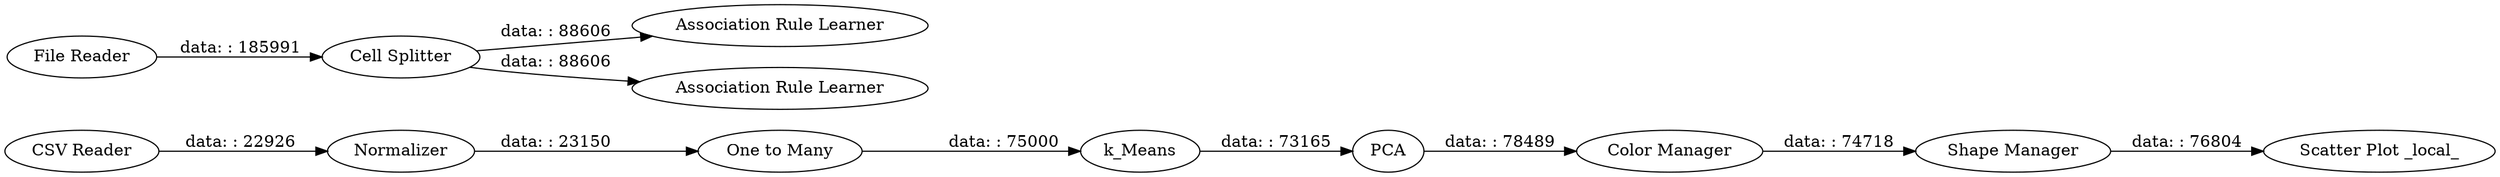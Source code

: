 digraph {
	"-634147696157103466_4" [label=Normalizer]
	"-634147696157103466_11" [label="File Reader"]
	"-634147696157103466_10" [label="Scatter Plot _local_"]
	"-634147696157103466_13" [label="Association Rule Learner"]
	"-634147696157103466_5" [label=k_Means]
	"-634147696157103466_8" [label="Color Manager"]
	"-634147696157103466_14" [label="Association Rule Learner"]
	"-634147696157103466_2" [label="CSV Reader"]
	"-634147696157103466_9" [label="Shape Manager"]
	"-634147696157103466_12" [label="Cell Splitter"]
	"-634147696157103466_6" [label="One to Many"]
	"-634147696157103466_7" [label=PCA]
	"-634147696157103466_2" -> "-634147696157103466_4" [label="data: : 22926"]
	"-634147696157103466_8" -> "-634147696157103466_9" [label="data: : 74718"]
	"-634147696157103466_6" -> "-634147696157103466_5" [label="data: : 75000"]
	"-634147696157103466_12" -> "-634147696157103466_13" [label="data: : 88606"]
	"-634147696157103466_7" -> "-634147696157103466_8" [label="data: : 78489"]
	"-634147696157103466_4" -> "-634147696157103466_6" [label="data: : 23150"]
	"-634147696157103466_11" -> "-634147696157103466_12" [label="data: : 185991"]
	"-634147696157103466_9" -> "-634147696157103466_10" [label="data: : 76804"]
	"-634147696157103466_5" -> "-634147696157103466_7" [label="data: : 73165"]
	"-634147696157103466_12" -> "-634147696157103466_14" [label="data: : 88606"]
	rankdir=LR
}

